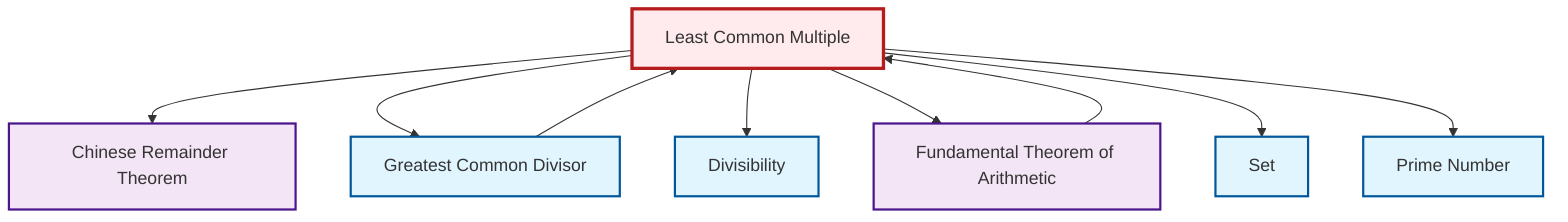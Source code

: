 graph TD
    classDef definition fill:#e1f5fe,stroke:#01579b,stroke-width:2px
    classDef theorem fill:#f3e5f5,stroke:#4a148c,stroke-width:2px
    classDef axiom fill:#fff3e0,stroke:#e65100,stroke-width:2px
    classDef example fill:#e8f5e9,stroke:#1b5e20,stroke-width:2px
    classDef current fill:#ffebee,stroke:#b71c1c,stroke-width:3px
    def-divisibility["Divisibility"]:::definition
    def-lcm["Least Common Multiple"]:::definition
    def-set["Set"]:::definition
    thm-chinese-remainder["Chinese Remainder Theorem"]:::theorem
    thm-fundamental-arithmetic["Fundamental Theorem of Arithmetic"]:::theorem
    def-gcd["Greatest Common Divisor"]:::definition
    def-prime["Prime Number"]:::definition
    thm-fundamental-arithmetic --> def-lcm
    def-lcm --> thm-chinese-remainder
    def-lcm --> def-gcd
    def-lcm --> def-divisibility
    def-lcm --> thm-fundamental-arithmetic
    def-gcd --> def-lcm
    def-lcm --> def-set
    def-lcm --> def-prime
    class def-lcm current